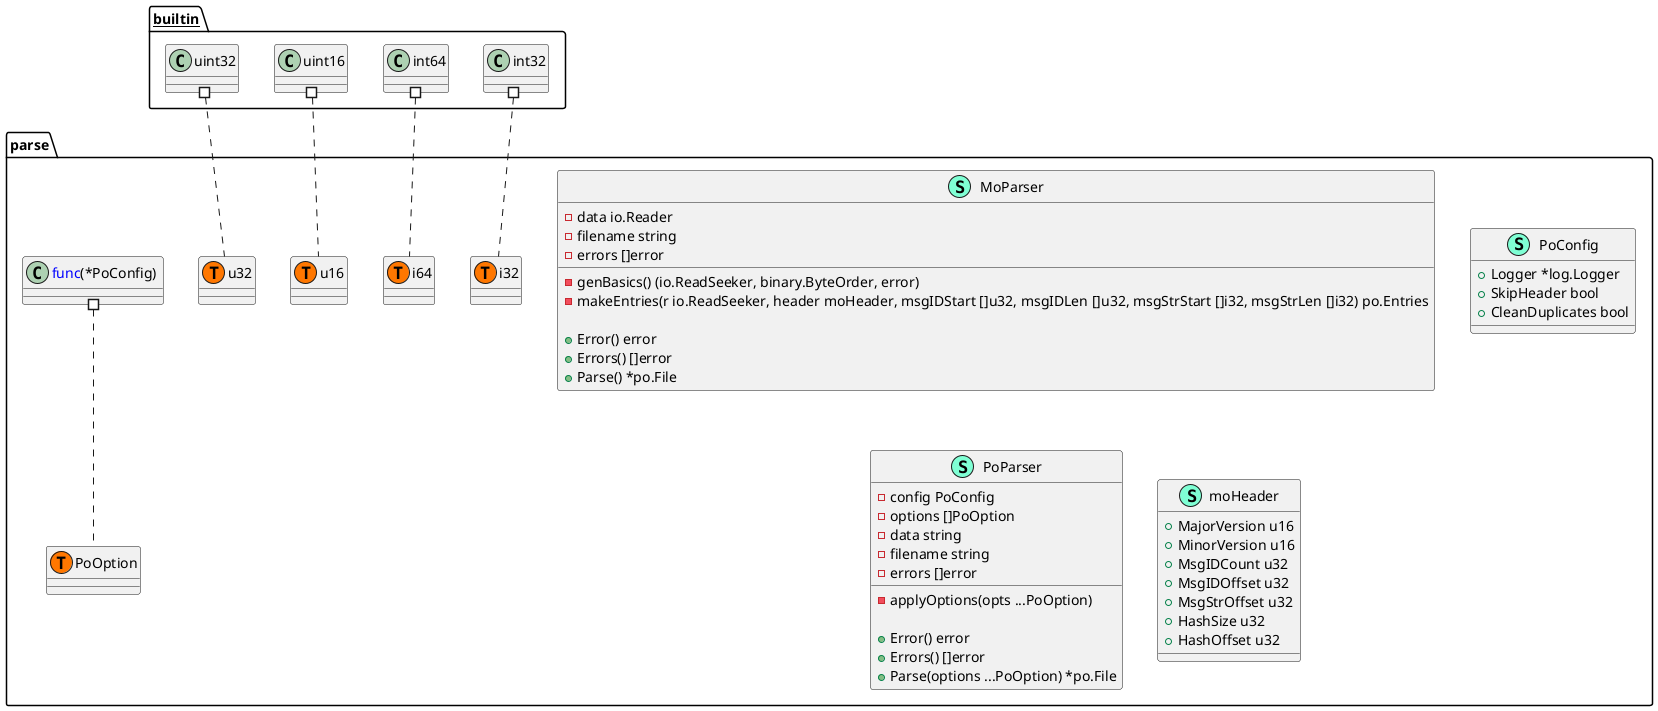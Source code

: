 @startuml
namespace parse {
    class MoParser << (S,Aquamarine) >> {
        - data io.Reader
        - filename string
        - errors []error

        - genBasics() (io.ReadSeeker, binary.ByteOrder, error)
        - makeEntries(r io.ReadSeeker, header moHeader, msgIDStart []u32, msgIDLen []u32, msgStrStart []i32, msgStrLen []i32) po.Entries

        + Error() error
        + Errors() []error
        + Parse() *po.File

    }
    class PoConfig << (S,Aquamarine) >> {
        + Logger *log.Logger
        + SkipHeader bool
        + CleanDuplicates bool

    }
    class PoParser << (S,Aquamarine) >> {
        - config PoConfig
        - options []PoOption
        - data string
        - filename string
        - errors []error

        - applyOptions(opts ...PoOption) 

        + Error() error
        + Errors() []error
        + Parse(options ...PoOption) *po.File

    }
    class moHeader << (S,Aquamarine) >> {
        + MajorVersion u16
        + MinorVersion u16
        + MsgIDCount u32
        + MsgIDOffset u32
        + MsgStrOffset u32
        + HashSize u32
        + HashOffset u32

    }
    class parse.PoOption << (T, #FF7700) >>  {
    }
    class parse.i32 << (T, #FF7700) >>  {
    }
    class parse.i64 << (T, #FF7700) >>  {
    }
    class parse.u16 << (T, #FF7700) >>  {
    }
    class parse.u32 << (T, #FF7700) >>  {
    }
}


"__builtin__.int32" #.. "parse.i32"
"__builtin__.int64" #.. "parse.i64"
"__builtin__.uint16" #.. "parse.u16"
"__builtin__.uint32" #.. "parse.u32"
"parse.<font color=blue>func</font>(*PoConfig) " #.. "parse.PoOption"
@enduml
